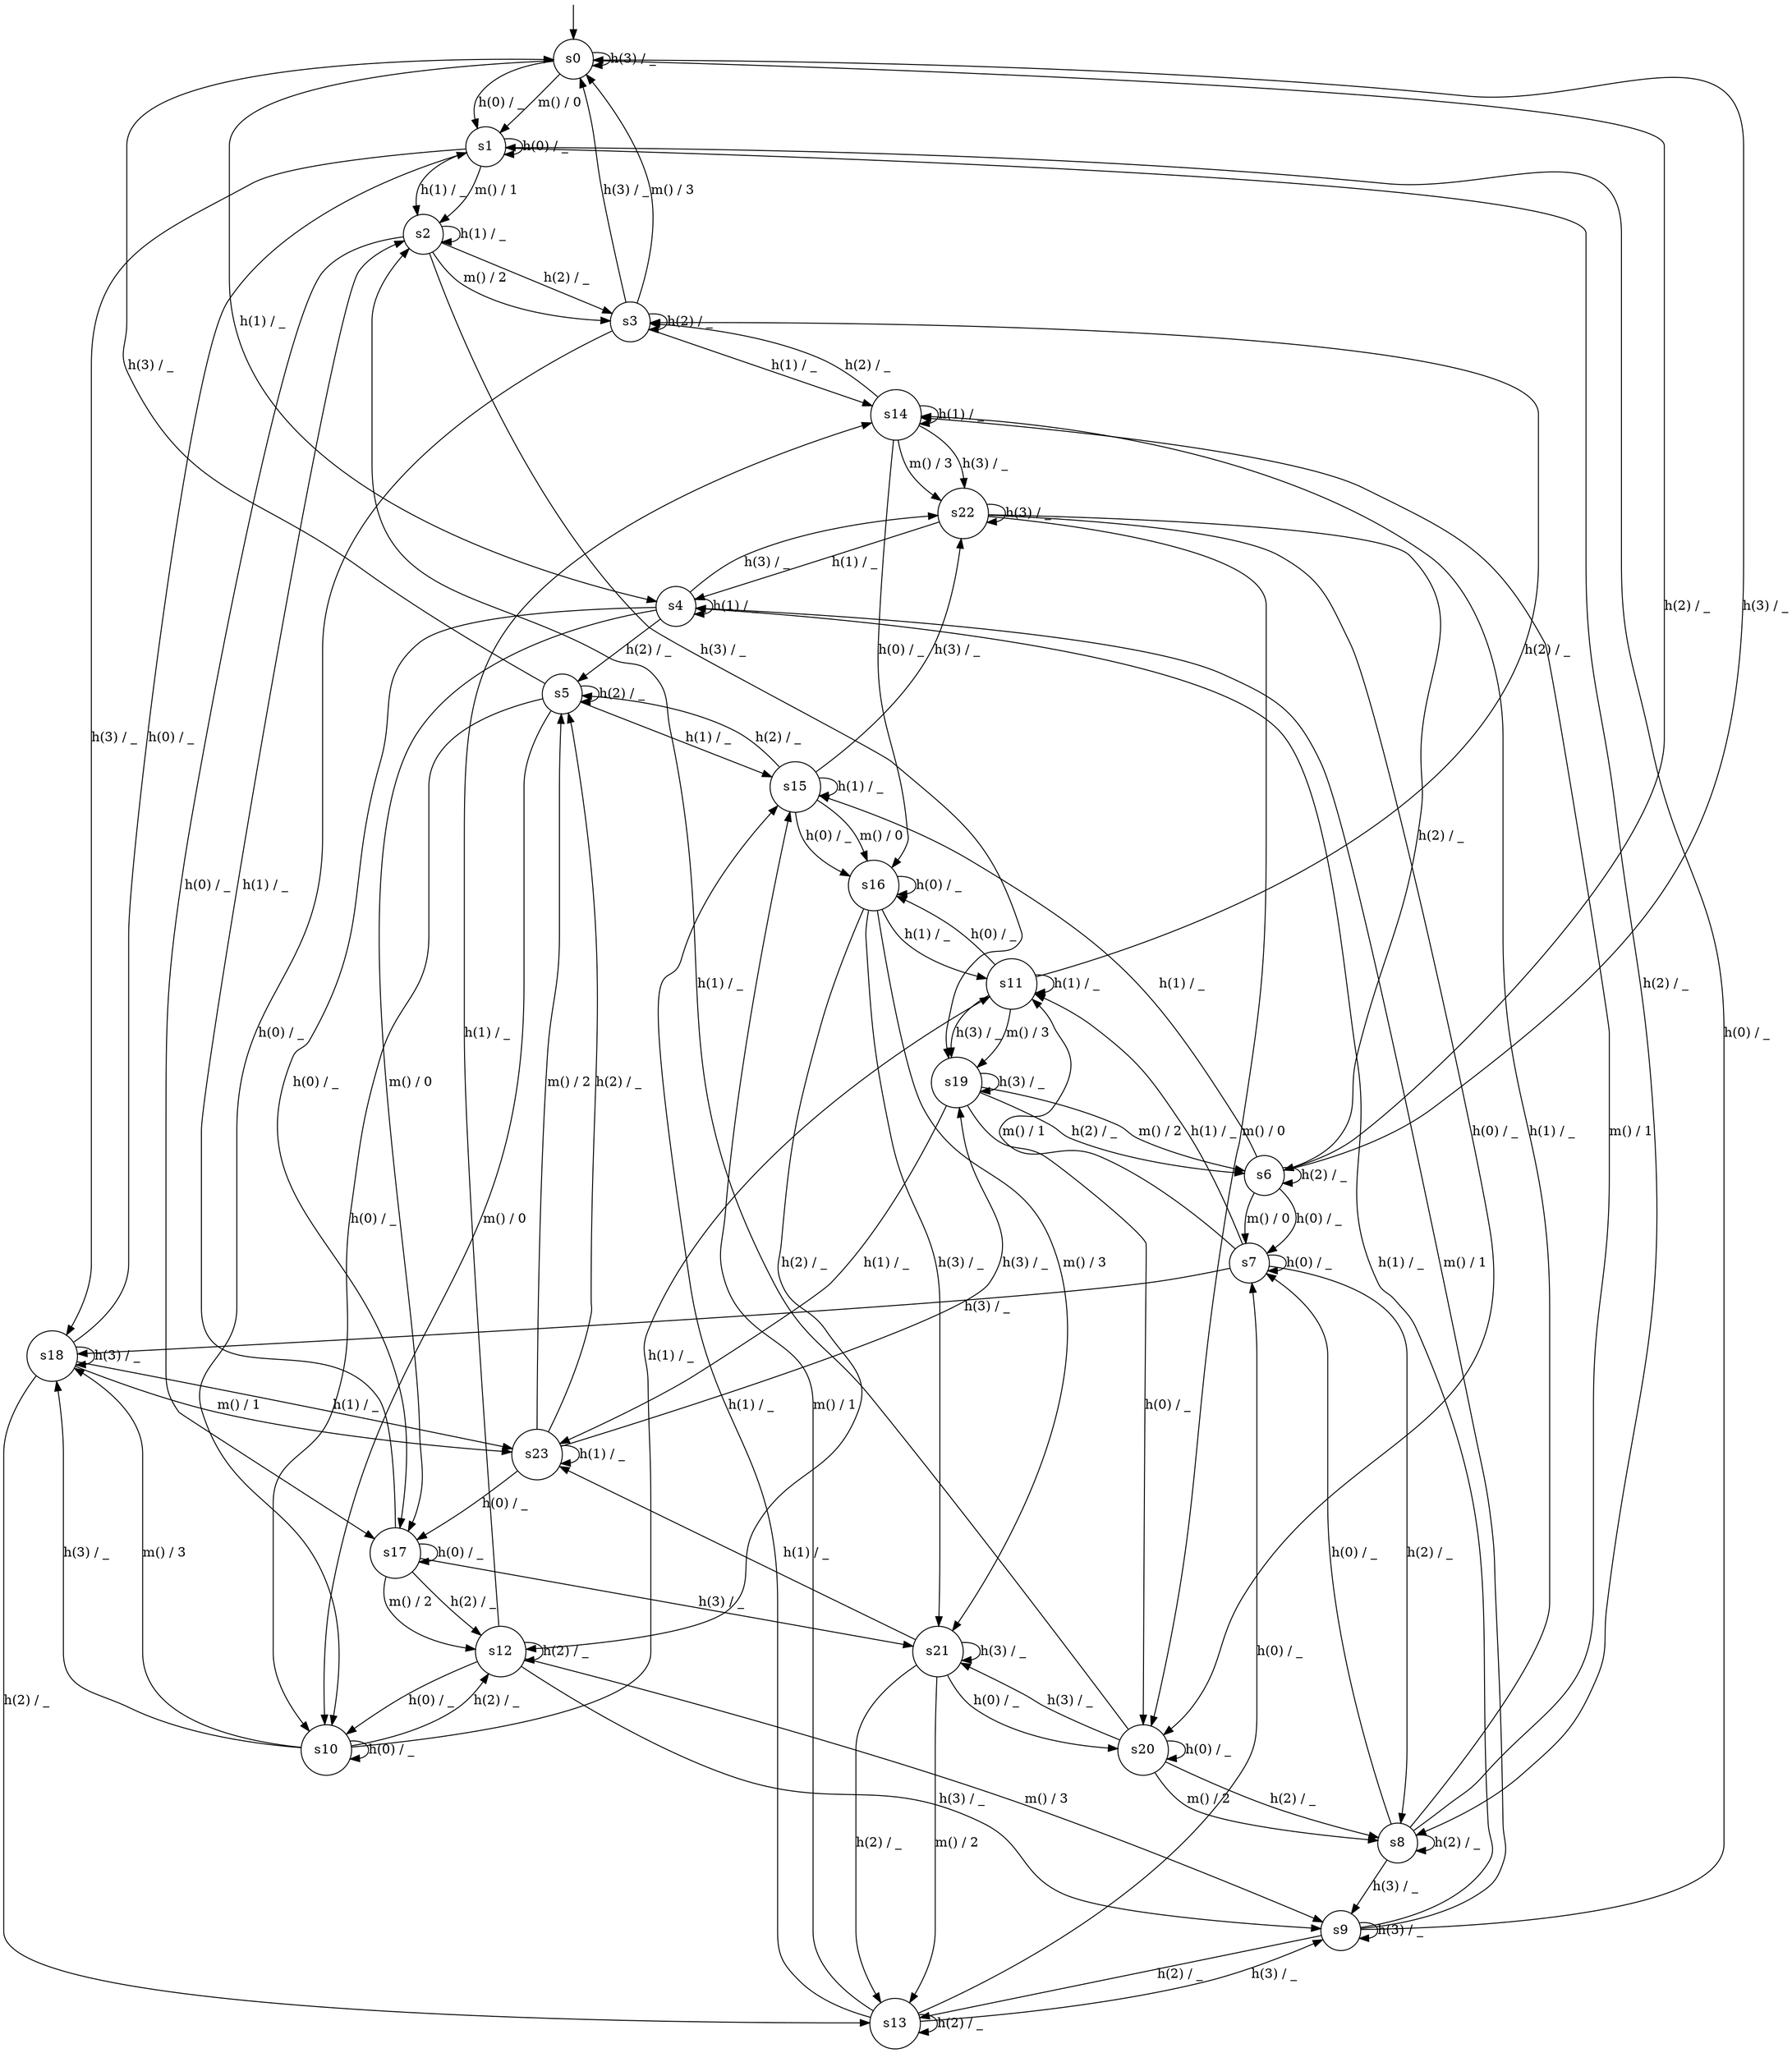 digraph g {

	s0 [shape="circle" label="s0"];
	s1 [shape="circle" label="s1"];
	s2 [shape="circle" label="s2"];
	s3 [shape="circle" label="s3"];
	s4 [shape="circle" label="s4"];
	s5 [shape="circle" label="s5"];
	s6 [shape="circle" label="s6"];
	s7 [shape="circle" label="s7"];
	s8 [shape="circle" label="s8"];
	s9 [shape="circle" label="s9"];
	s10 [shape="circle" label="s10"];
	s11 [shape="circle" label="s11"];
	s12 [shape="circle" label="s12"];
	s13 [shape="circle" label="s13"];
	s14 [shape="circle" label="s14"];
	s15 [shape="circle" label="s15"];
	s16 [shape="circle" label="s16"];
	s17 [shape="circle" label="s17"];
	s18 [shape="circle" label="s18"];
	s19 [shape="circle" label="s19"];
	s20 [shape="circle" label="s20"];
	s21 [shape="circle" label="s21"];
	s22 [shape="circle" label="s22"];
	s23 [shape="circle" label="s23"];
	s0 -> s1 [label="h(0) / _"];
	s0 -> s4 [label="h(1) / _"];
	s0 -> s6 [label="h(2) / _"];
	s0 -> s0 [label="h(3) / _"];
	s0 -> s1 [label="m() / 0"];
	s1 -> s1 [label="h(0) / _"];
	s1 -> s2 [label="h(1) / _"];
	s1 -> s8 [label="h(2) / _"];
	s1 -> s18 [label="h(3) / _"];
	s1 -> s2 [label="m() / 1"];
	s2 -> s17 [label="h(0) / _"];
	s2 -> s2 [label="h(1) / _"];
	s2 -> s3 [label="h(2) / _"];
	s2 -> s19 [label="h(3) / _"];
	s2 -> s3 [label="m() / 2"];
	s3 -> s10 [label="h(0) / _"];
	s3 -> s14 [label="h(1) / _"];
	s3 -> s3 [label="h(2) / _"];
	s3 -> s0 [label="h(3) / _"];
	s3 -> s0 [label="m() / 3"];
	s4 -> s17 [label="h(0) / _"];
	s4 -> s4 [label="h(1) / _"];
	s4 -> s5 [label="h(2) / _"];
	s4 -> s22 [label="h(3) / _"];
	s4 -> s17 [label="m() / 0"];
	s5 -> s10 [label="h(0) / _"];
	s5 -> s15 [label="h(1) / _"];
	s5 -> s5 [label="h(2) / _"];
	s5 -> s0 [label="h(3) / _"];
	s5 -> s10 [label="m() / 0"];
	s6 -> s7 [label="h(0) / _"];
	s6 -> s15 [label="h(1) / _"];
	s6 -> s6 [label="h(2) / _"];
	s6 -> s0 [label="h(3) / _"];
	s6 -> s7 [label="m() / 0"];
	s7 -> s7 [label="h(0) / _"];
	s7 -> s11 [label="h(1) / _"];
	s7 -> s8 [label="h(2) / _"];
	s7 -> s18 [label="h(3) / _"];
	s7 -> s11 [label="m() / 1"];
	s8 -> s7 [label="h(0) / _"];
	s8 -> s14 [label="h(1) / _"];
	s8 -> s8 [label="h(2) / _"];
	s8 -> s9 [label="h(3) / _"];
	s8 -> s14 [label="m() / 1"];
	s9 -> s1 [label="h(0) / _"];
	s9 -> s4 [label="h(1) / _"];
	s9 -> s13 [label="h(2) / _"];
	s9 -> s9 [label="h(3) / _"];
	s9 -> s4 [label="m() / 1"];
	s10 -> s10 [label="h(0) / _"];
	s10 -> s11 [label="h(1) / _"];
	s10 -> s12 [label="h(2) / _"];
	s10 -> s18 [label="h(3) / _"];
	s10 -> s18 [label="m() / 3"];
	s11 -> s16 [label="h(0) / _"];
	s11 -> s11 [label="h(1) / _"];
	s11 -> s3 [label="h(2) / _"];
	s11 -> s19 [label="h(3) / _"];
	s11 -> s19 [label="m() / 3"];
	s12 -> s10 [label="h(0) / _"];
	s12 -> s14 [label="h(1) / _"];
	s12 -> s12 [label="h(2) / _"];
	s12 -> s9 [label="h(3) / _"];
	s12 -> s9 [label="m() / 3"];
	s13 -> s7 [label="h(0) / _"];
	s13 -> s15 [label="h(1) / _"];
	s13 -> s13 [label="h(2) / _"];
	s13 -> s9 [label="h(3) / _"];
	s13 -> s15 [label="m() / 1"];
	s14 -> s16 [label="h(0) / _"];
	s14 -> s14 [label="h(1) / _"];
	s14 -> s3 [label="h(2) / _"];
	s14 -> s22 [label="h(3) / _"];
	s14 -> s22 [label="m() / 3"];
	s15 -> s16 [label="h(0) / _"];
	s15 -> s15 [label="h(1) / _"];
	s15 -> s5 [label="h(2) / _"];
	s15 -> s22 [label="h(3) / _"];
	s15 -> s16 [label="m() / 0"];
	s16 -> s16 [label="h(0) / _"];
	s16 -> s11 [label="h(1) / _"];
	s16 -> s12 [label="h(2) / _"];
	s16 -> s21 [label="h(3) / _"];
	s16 -> s21 [label="m() / 3"];
	s17 -> s17 [label="h(0) / _"];
	s17 -> s2 [label="h(1) / _"];
	s17 -> s12 [label="h(2) / _"];
	s17 -> s21 [label="h(3) / _"];
	s17 -> s12 [label="m() / 2"];
	s18 -> s1 [label="h(0) / _"];
	s18 -> s23 [label="h(1) / _"];
	s18 -> s13 [label="h(2) / _"];
	s18 -> s18 [label="h(3) / _"];
	s18 -> s23 [label="m() / 1"];
	s19 -> s20 [label="h(0) / _"];
	s19 -> s23 [label="h(1) / _"];
	s19 -> s6 [label="h(2) / _"];
	s19 -> s19 [label="h(3) / _"];
	s19 -> s6 [label="m() / 2"];
	s20 -> s20 [label="h(0) / _"];
	s20 -> s2 [label="h(1) / _"];
	s20 -> s8 [label="h(2) / _"];
	s20 -> s21 [label="h(3) / _"];
	s20 -> s8 [label="m() / 2"];
	s21 -> s20 [label="h(0) / _"];
	s21 -> s23 [label="h(1) / _"];
	s21 -> s13 [label="h(2) / _"];
	s21 -> s21 [label="h(3) / _"];
	s21 -> s13 [label="m() / 2"];
	s22 -> s20 [label="h(0) / _"];
	s22 -> s4 [label="h(1) / _"];
	s22 -> s6 [label="h(2) / _"];
	s22 -> s22 [label="h(3) / _"];
	s22 -> s20 [label="m() / 0"];
	s23 -> s17 [label="h(0) / _"];
	s23 -> s23 [label="h(1) / _"];
	s23 -> s5 [label="h(2) / _"];
	s23 -> s19 [label="h(3) / _"];
	s23 -> s5 [label="m() / 2"];

__start0 [label="" shape="none" width="0" height="0"];
__start0 -> s0;

}

